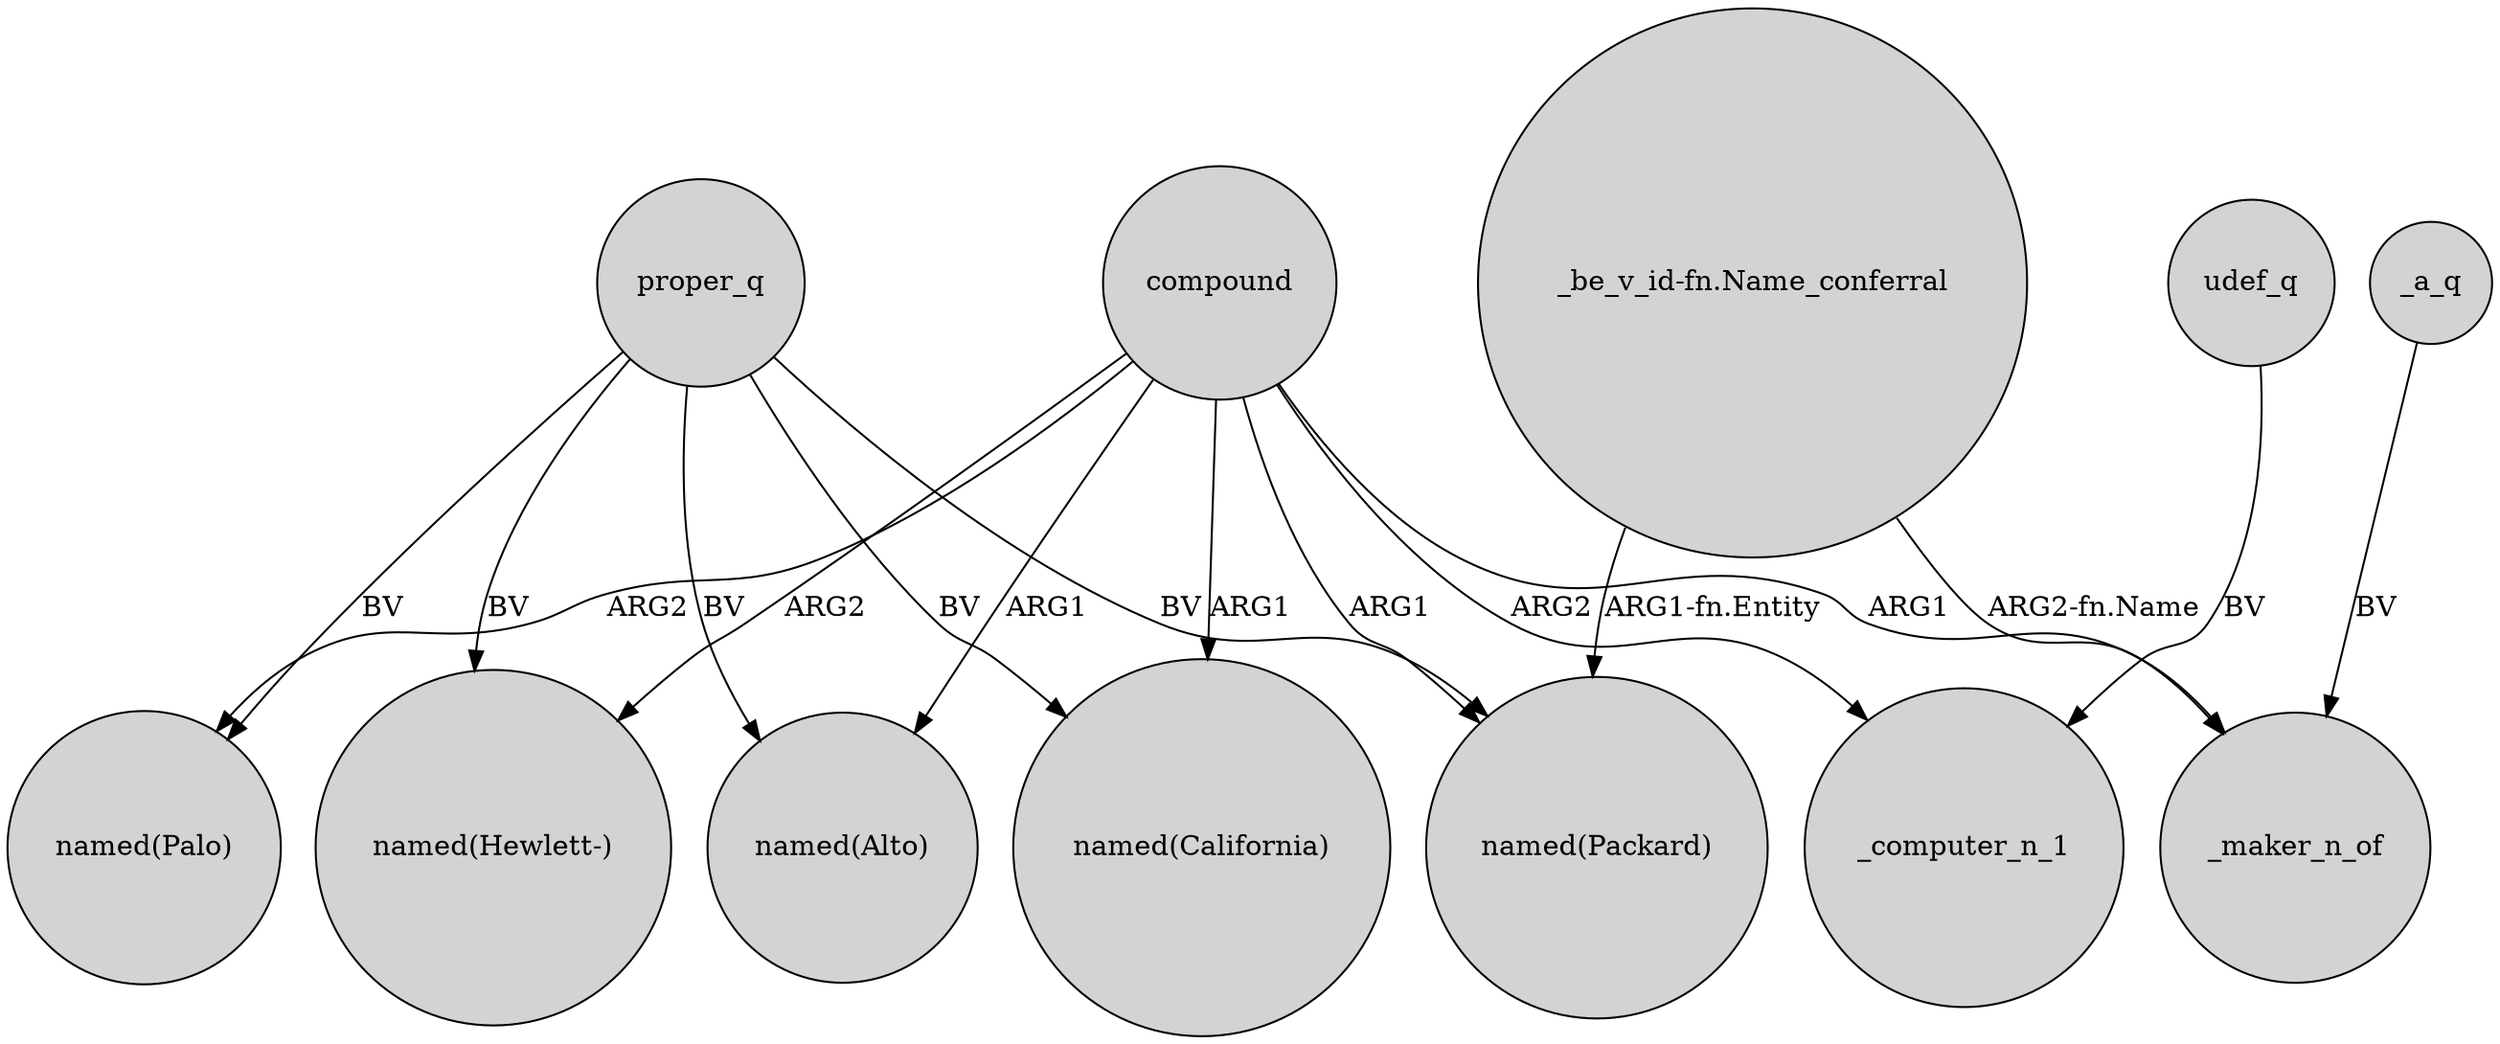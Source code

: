digraph {
	node [shape=circle style=filled]
	compound -> "named(Palo)" [label=ARG2]
	compound -> _maker_n_of [label=ARG1]
	compound -> _computer_n_1 [label=ARG2]
	compound -> "named(Packard)" [label=ARG1]
	compound -> "named(California)" [label=ARG1]
	"_be_v_id-fn.Name_conferral" -> "named(Packard)" [label="ARG1-fn.Entity"]
	proper_q -> "named(California)" [label=BV]
	udef_q -> _computer_n_1 [label=BV]
	compound -> "named(Alto)" [label=ARG1]
	proper_q -> "named(Palo)" [label=BV]
	proper_q -> "named(Hewlett-)" [label=BV]
	proper_q -> "named(Alto)" [label=BV]
	_a_q -> _maker_n_of [label=BV]
	proper_q -> "named(Packard)" [label=BV]
	compound -> "named(Hewlett-)" [label=ARG2]
	"_be_v_id-fn.Name_conferral" -> _maker_n_of [label="ARG2-fn.Name"]
}
